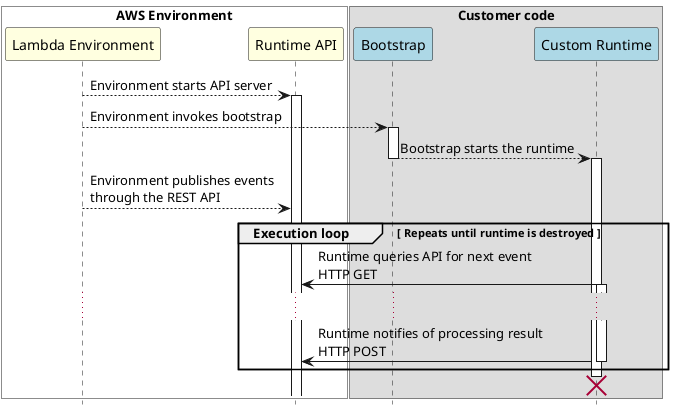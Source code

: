 @startuml

hide footbox

box "AWS Environment" #White
participant "Lambda Environment" as aws #LightYellow
participant "Runtime API" as api #LightYellow
end box
box "Customer code"
participant "Bootstrap" as bootstrap #LightBlue
participant "Custom Runtime" as runtime #LightBlue
end box

aws --> api : Environment starts API server
activate api
aws --> bootstrap : Environment invokes bootstrap
activate bootstrap
bootstrap --> runtime : Bootstrap starts the runtime
deactivate bootstrap
activate runtime

aws --> api : Environment publishes events\nthrough the REST API

group Execution loop [ Repeats until runtime is destroyed ]

    api <- runtime : Runtime queries API for next event\nHTTP GET
    activate runtime
    ...
    api <- runtime: Runtime notifies of processing result\nHTTP POST
    deactivate runtime

end

destroy runtime

@enduml
